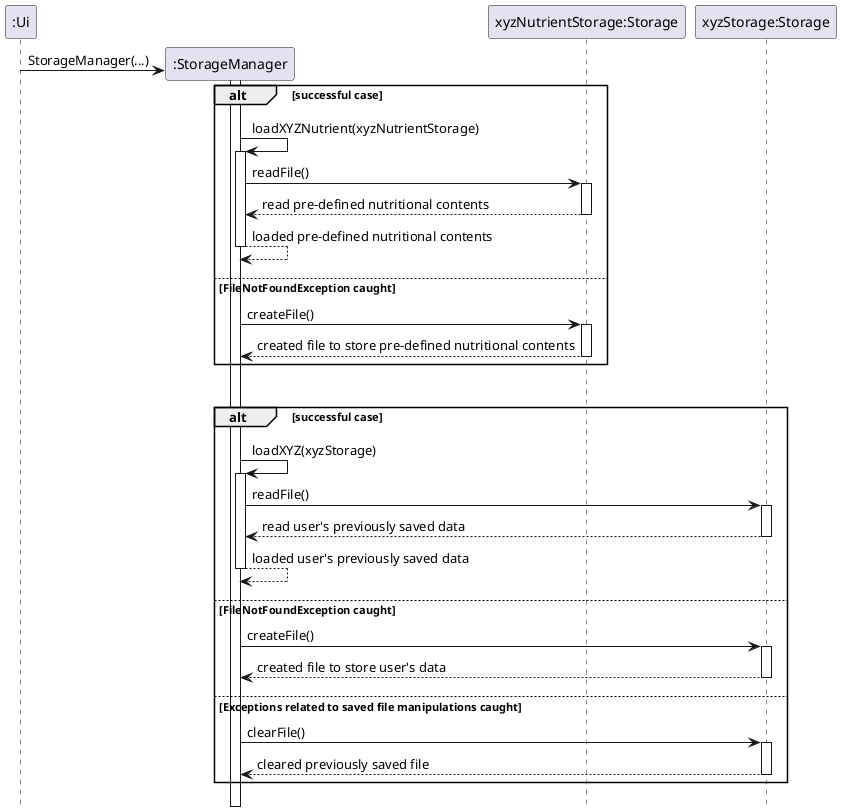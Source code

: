 @startuml
'https://plantuml.com/sequence-diagram

participant ":Ui" as Ui
participant ":StorageManager" as StorageManager

participant "xyzNutrientStorage:Storage" as xyzNutrientStorage
participant "xyzStorage:Storage" as xyzStorage

hide footbox
!pragma teoz true

Ui -> StorageManager**: StorageManager(...)
activate StorageManager

alt successful case
StorageManager -> StorageManager: loadXYZNutrient(xyzNutrientStorage)
activate StorageManager
StorageManager -> xyzNutrientStorage: readFile()
activate xyzNutrientStorage
xyzNutrientStorage --> StorageManager: read pre-defined nutritional contents
deactivate xyzNutrientStorage
StorageManager --> StorageManager: loaded pre-defined nutritional contents
deactivate StorageManager

else FileNotFoundException caught
StorageManager -> xyzNutrientStorage ++: createFile()
xyzNutrientStorage --> StorageManager --: created file to store pre-defined nutritional contents
end

|||

alt successful case
StorageManager -> StorageManager: loadXYZ(xyzStorage)
activate StorageManager
StorageManager -> xyzStorage: readFile()
activate xyzStorage
xyzStorage --> StorageManager: read user's previously saved data
deactivate xyzStorage
StorageManager --> StorageManager: loaded user's previously saved data
deactivate StorageManager

else FileNotFoundException caught
StorageManager -> xyzStorage ++: createFile()
xyzStorage --> StorageManager --: created file to store user's data

else Exceptions related to saved file manipulations caught
StorageManager -> xyzStorage ++: clearFile()
xyzStorage --> StorageManager --: cleared previously saved file
end


@enduml